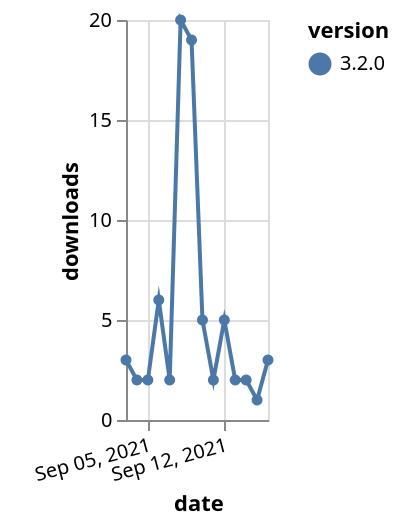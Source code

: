 {"$schema": "https://vega.github.io/schema/vega-lite/v5.json", "description": "A simple bar chart with embedded data.", "data": {"values": [{"date": "2021-09-03", "total": 3737, "delta": 3, "version": "3.2.0"}, {"date": "2021-09-04", "total": 3739, "delta": 2, "version": "3.2.0"}, {"date": "2021-09-05", "total": 3741, "delta": 2, "version": "3.2.0"}, {"date": "2021-09-06", "total": 3747, "delta": 6, "version": "3.2.0"}, {"date": "2021-09-07", "total": 3749, "delta": 2, "version": "3.2.0"}, {"date": "2021-09-08", "total": 3769, "delta": 20, "version": "3.2.0"}, {"date": "2021-09-09", "total": 3788, "delta": 19, "version": "3.2.0"}, {"date": "2021-09-10", "total": 3793, "delta": 5, "version": "3.2.0"}, {"date": "2021-09-11", "total": 3795, "delta": 2, "version": "3.2.0"}, {"date": "2021-09-12", "total": 3800, "delta": 5, "version": "3.2.0"}, {"date": "2021-09-13", "total": 3802, "delta": 2, "version": "3.2.0"}, {"date": "2021-09-14", "total": 3804, "delta": 2, "version": "3.2.0"}, {"date": "2021-09-15", "total": 3805, "delta": 1, "version": "3.2.0"}, {"date": "2021-09-16", "total": 3808, "delta": 3, "version": "3.2.0"}]}, "width": "container", "mark": {"type": "line", "point": {"filled": true}}, "encoding": {"x": {"field": "date", "type": "temporal", "timeUnit": "yearmonthdate", "title": "date", "axis": {"labelAngle": -15}}, "y": {"field": "delta", "type": "quantitative", "title": "downloads"}, "color": {"field": "version", "type": "nominal"}, "tooltip": {"field": "delta"}}}